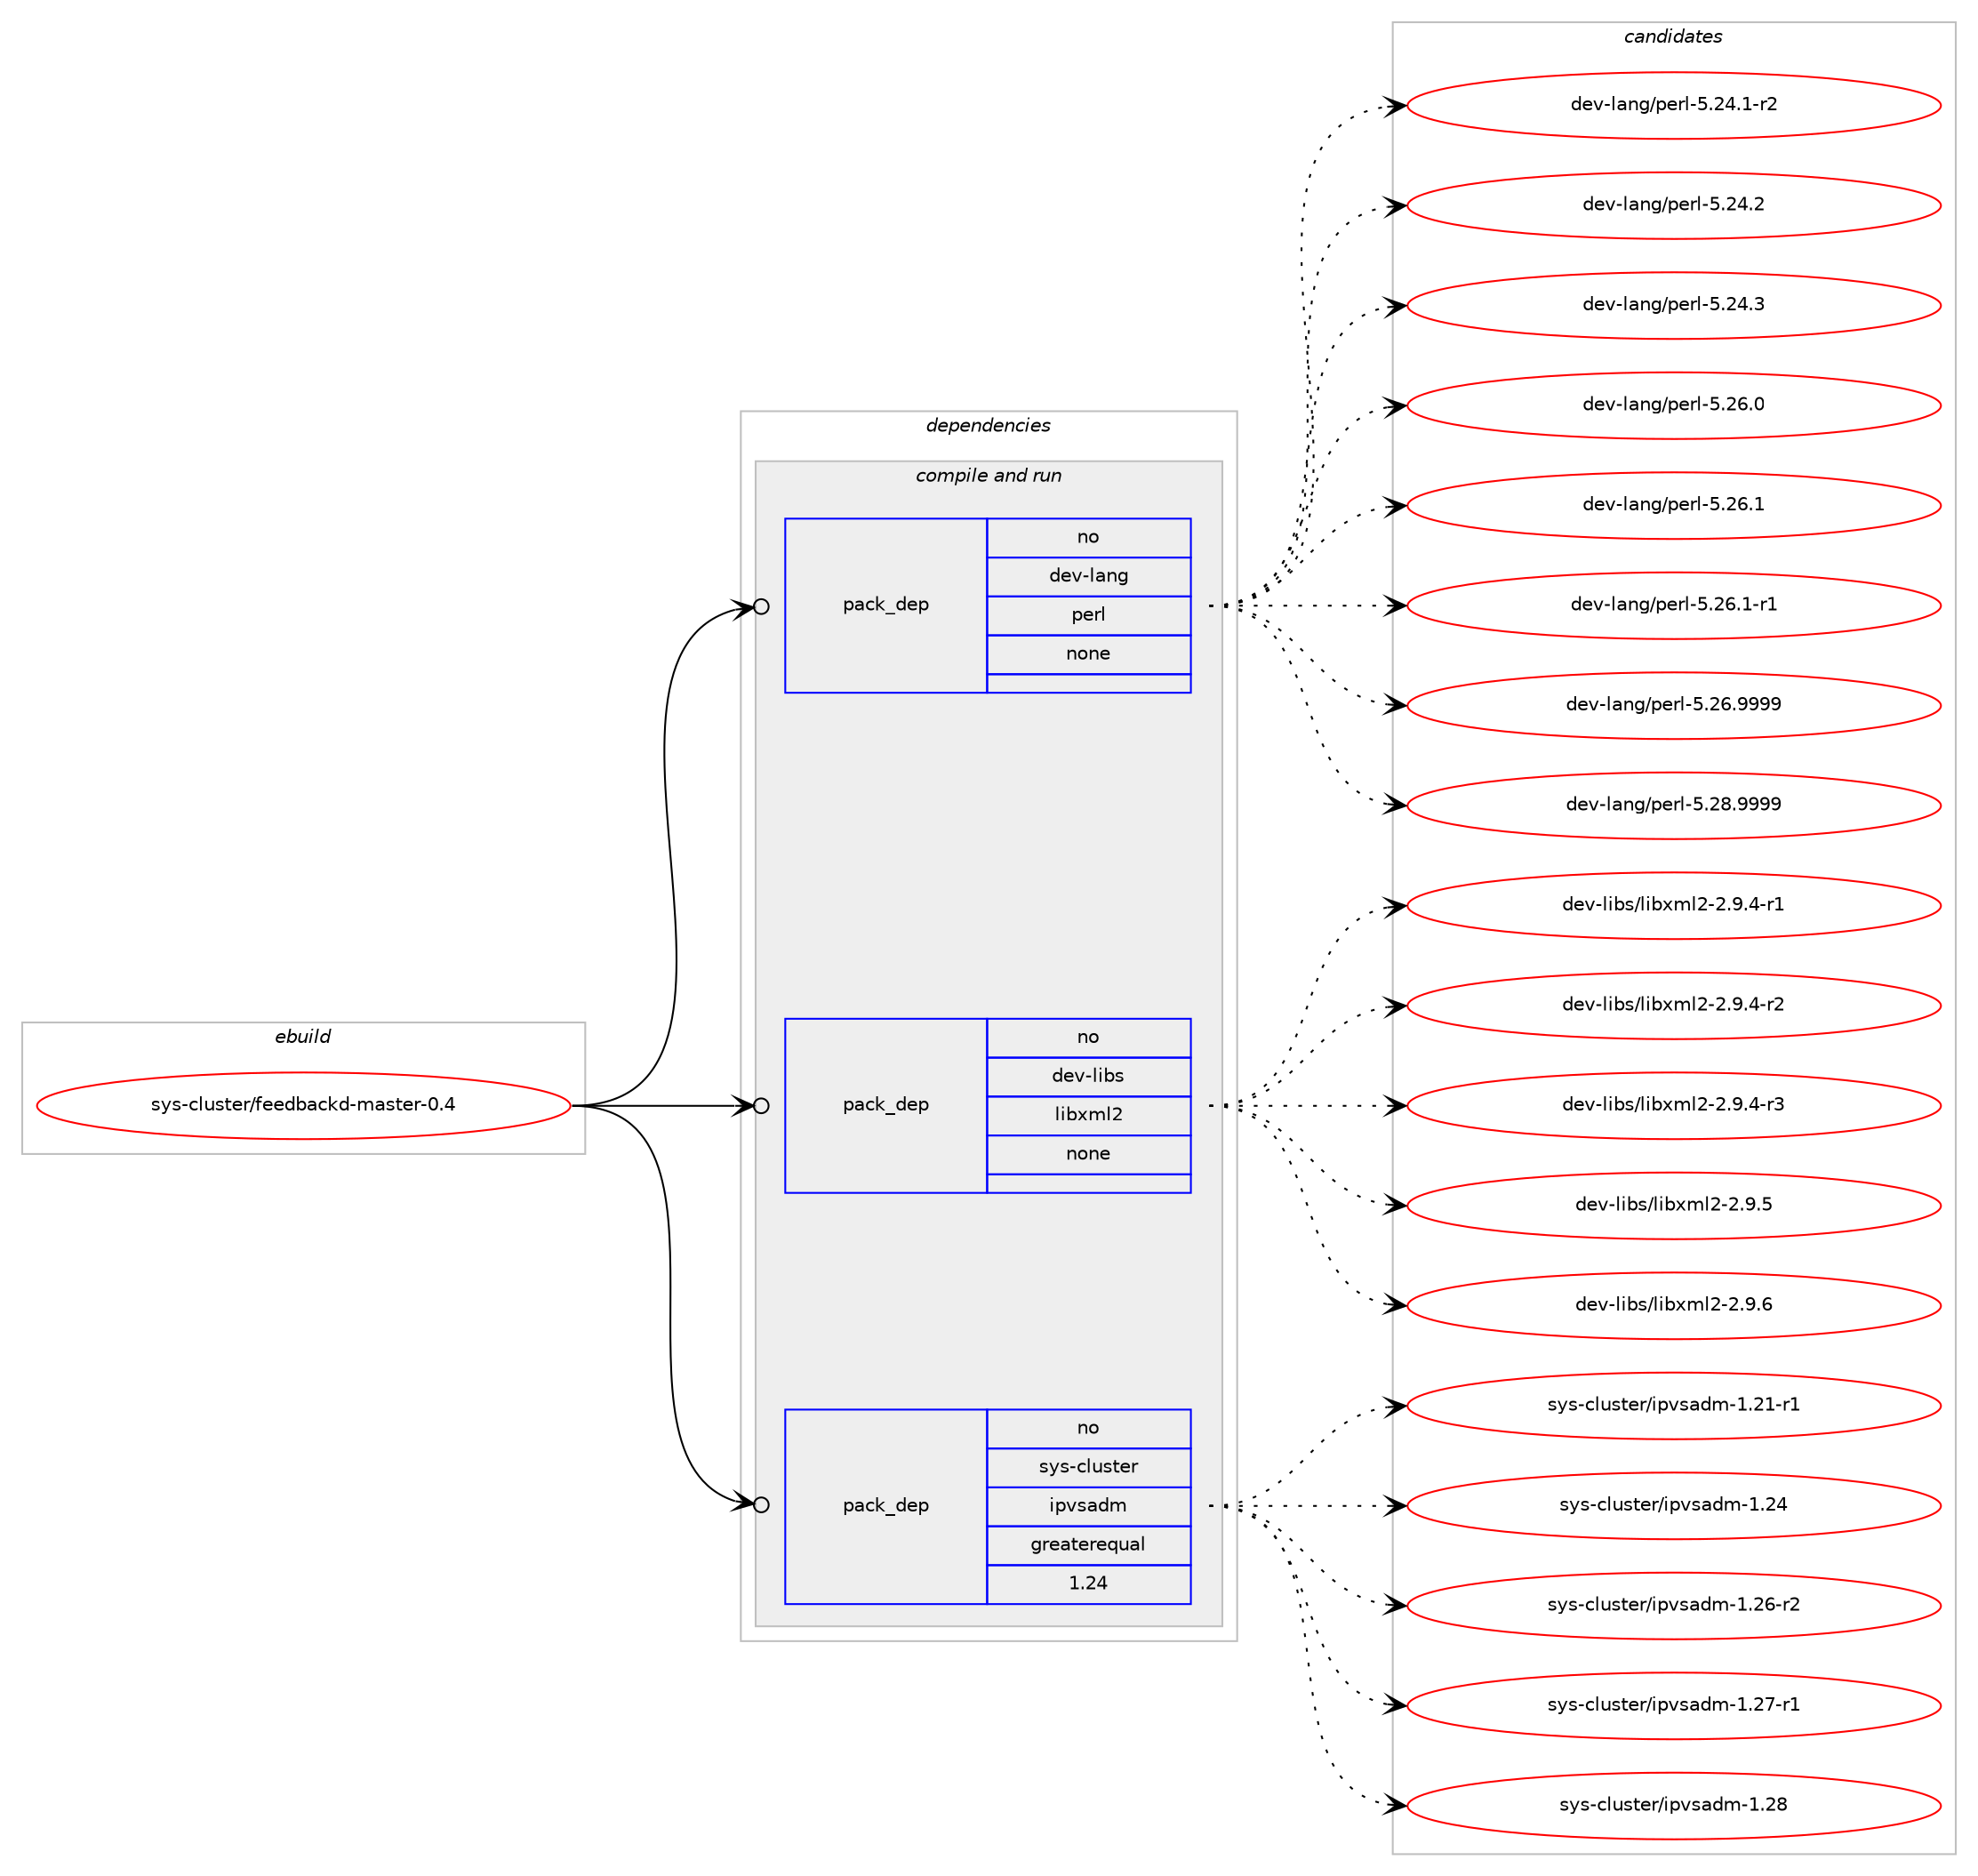 digraph prolog {

# *************
# Graph options
# *************

newrank=true;
concentrate=true;
compound=true;
graph [rankdir=LR,fontname=Helvetica,fontsize=10,ranksep=1.5];#, ranksep=2.5, nodesep=0.2];
edge  [arrowhead=vee];
node  [fontname=Helvetica,fontsize=10];

# **********
# The ebuild
# **********

subgraph cluster_leftcol {
color=gray;
rank=same;
label=<<i>ebuild</i>>;
id [label="sys-cluster/feedbackd-master-0.4", color=red, width=4, href="../sys-cluster/feedbackd-master-0.4.svg"];
}

# ****************
# The dependencies
# ****************

subgraph cluster_midcol {
color=gray;
label=<<i>dependencies</i>>;
subgraph cluster_compile {
fillcolor="#eeeeee";
style=filled;
label=<<i>compile</i>>;
}
subgraph cluster_compileandrun {
fillcolor="#eeeeee";
style=filled;
label=<<i>compile and run</i>>;
subgraph pack355707 {
dependency479311 [label=<<TABLE BORDER="0" CELLBORDER="1" CELLSPACING="0" CELLPADDING="4" WIDTH="220"><TR><TD ROWSPAN="6" CELLPADDING="30">pack_dep</TD></TR><TR><TD WIDTH="110">no</TD></TR><TR><TD>dev-lang</TD></TR><TR><TD>perl</TD></TR><TR><TD>none</TD></TR><TR><TD></TD></TR></TABLE>>, shape=none, color=blue];
}
id:e -> dependency479311:w [weight=20,style="solid",arrowhead="odotvee"];
subgraph pack355708 {
dependency479312 [label=<<TABLE BORDER="0" CELLBORDER="1" CELLSPACING="0" CELLPADDING="4" WIDTH="220"><TR><TD ROWSPAN="6" CELLPADDING="30">pack_dep</TD></TR><TR><TD WIDTH="110">no</TD></TR><TR><TD>dev-libs</TD></TR><TR><TD>libxml2</TD></TR><TR><TD>none</TD></TR><TR><TD></TD></TR></TABLE>>, shape=none, color=blue];
}
id:e -> dependency479312:w [weight=20,style="solid",arrowhead="odotvee"];
subgraph pack355709 {
dependency479313 [label=<<TABLE BORDER="0" CELLBORDER="1" CELLSPACING="0" CELLPADDING="4" WIDTH="220"><TR><TD ROWSPAN="6" CELLPADDING="30">pack_dep</TD></TR><TR><TD WIDTH="110">no</TD></TR><TR><TD>sys-cluster</TD></TR><TR><TD>ipvsadm</TD></TR><TR><TD>greaterequal</TD></TR><TR><TD>1.24</TD></TR></TABLE>>, shape=none, color=blue];
}
id:e -> dependency479313:w [weight=20,style="solid",arrowhead="odotvee"];
}
subgraph cluster_run {
fillcolor="#eeeeee";
style=filled;
label=<<i>run</i>>;
}
}

# **************
# The candidates
# **************

subgraph cluster_choices {
rank=same;
color=gray;
label=<<i>candidates</i>>;

subgraph choice355707 {
color=black;
nodesep=1;
choice100101118451089711010347112101114108455346505246494511450 [label="dev-lang/perl-5.24.1-r2", color=red, width=4,href="../dev-lang/perl-5.24.1-r2.svg"];
choice10010111845108971101034711210111410845534650524650 [label="dev-lang/perl-5.24.2", color=red, width=4,href="../dev-lang/perl-5.24.2.svg"];
choice10010111845108971101034711210111410845534650524651 [label="dev-lang/perl-5.24.3", color=red, width=4,href="../dev-lang/perl-5.24.3.svg"];
choice10010111845108971101034711210111410845534650544648 [label="dev-lang/perl-5.26.0", color=red, width=4,href="../dev-lang/perl-5.26.0.svg"];
choice10010111845108971101034711210111410845534650544649 [label="dev-lang/perl-5.26.1", color=red, width=4,href="../dev-lang/perl-5.26.1.svg"];
choice100101118451089711010347112101114108455346505446494511449 [label="dev-lang/perl-5.26.1-r1", color=red, width=4,href="../dev-lang/perl-5.26.1-r1.svg"];
choice10010111845108971101034711210111410845534650544657575757 [label="dev-lang/perl-5.26.9999", color=red, width=4,href="../dev-lang/perl-5.26.9999.svg"];
choice10010111845108971101034711210111410845534650564657575757 [label="dev-lang/perl-5.28.9999", color=red, width=4,href="../dev-lang/perl-5.28.9999.svg"];
dependency479311:e -> choice100101118451089711010347112101114108455346505246494511450:w [style=dotted,weight="100"];
dependency479311:e -> choice10010111845108971101034711210111410845534650524650:w [style=dotted,weight="100"];
dependency479311:e -> choice10010111845108971101034711210111410845534650524651:w [style=dotted,weight="100"];
dependency479311:e -> choice10010111845108971101034711210111410845534650544648:w [style=dotted,weight="100"];
dependency479311:e -> choice10010111845108971101034711210111410845534650544649:w [style=dotted,weight="100"];
dependency479311:e -> choice100101118451089711010347112101114108455346505446494511449:w [style=dotted,weight="100"];
dependency479311:e -> choice10010111845108971101034711210111410845534650544657575757:w [style=dotted,weight="100"];
dependency479311:e -> choice10010111845108971101034711210111410845534650564657575757:w [style=dotted,weight="100"];
}
subgraph choice355708 {
color=black;
nodesep=1;
choice10010111845108105981154710810598120109108504550465746524511449 [label="dev-libs/libxml2-2.9.4-r1", color=red, width=4,href="../dev-libs/libxml2-2.9.4-r1.svg"];
choice10010111845108105981154710810598120109108504550465746524511450 [label="dev-libs/libxml2-2.9.4-r2", color=red, width=4,href="../dev-libs/libxml2-2.9.4-r2.svg"];
choice10010111845108105981154710810598120109108504550465746524511451 [label="dev-libs/libxml2-2.9.4-r3", color=red, width=4,href="../dev-libs/libxml2-2.9.4-r3.svg"];
choice1001011184510810598115471081059812010910850455046574653 [label="dev-libs/libxml2-2.9.5", color=red, width=4,href="../dev-libs/libxml2-2.9.5.svg"];
choice1001011184510810598115471081059812010910850455046574654 [label="dev-libs/libxml2-2.9.6", color=red, width=4,href="../dev-libs/libxml2-2.9.6.svg"];
dependency479312:e -> choice10010111845108105981154710810598120109108504550465746524511449:w [style=dotted,weight="100"];
dependency479312:e -> choice10010111845108105981154710810598120109108504550465746524511450:w [style=dotted,weight="100"];
dependency479312:e -> choice10010111845108105981154710810598120109108504550465746524511451:w [style=dotted,weight="100"];
dependency479312:e -> choice1001011184510810598115471081059812010910850455046574653:w [style=dotted,weight="100"];
dependency479312:e -> choice1001011184510810598115471081059812010910850455046574654:w [style=dotted,weight="100"];
}
subgraph choice355709 {
color=black;
nodesep=1;
choice1151211154599108117115116101114471051121181159710010945494650494511449 [label="sys-cluster/ipvsadm-1.21-r1", color=red, width=4,href="../sys-cluster/ipvsadm-1.21-r1.svg"];
choice115121115459910811711511610111447105112118115971001094549465052 [label="sys-cluster/ipvsadm-1.24", color=red, width=4,href="../sys-cluster/ipvsadm-1.24.svg"];
choice1151211154599108117115116101114471051121181159710010945494650544511450 [label="sys-cluster/ipvsadm-1.26-r2", color=red, width=4,href="../sys-cluster/ipvsadm-1.26-r2.svg"];
choice1151211154599108117115116101114471051121181159710010945494650554511449 [label="sys-cluster/ipvsadm-1.27-r1", color=red, width=4,href="../sys-cluster/ipvsadm-1.27-r1.svg"];
choice115121115459910811711511610111447105112118115971001094549465056 [label="sys-cluster/ipvsadm-1.28", color=red, width=4,href="../sys-cluster/ipvsadm-1.28.svg"];
dependency479313:e -> choice1151211154599108117115116101114471051121181159710010945494650494511449:w [style=dotted,weight="100"];
dependency479313:e -> choice115121115459910811711511610111447105112118115971001094549465052:w [style=dotted,weight="100"];
dependency479313:e -> choice1151211154599108117115116101114471051121181159710010945494650544511450:w [style=dotted,weight="100"];
dependency479313:e -> choice1151211154599108117115116101114471051121181159710010945494650554511449:w [style=dotted,weight="100"];
dependency479313:e -> choice115121115459910811711511610111447105112118115971001094549465056:w [style=dotted,weight="100"];
}
}

}
